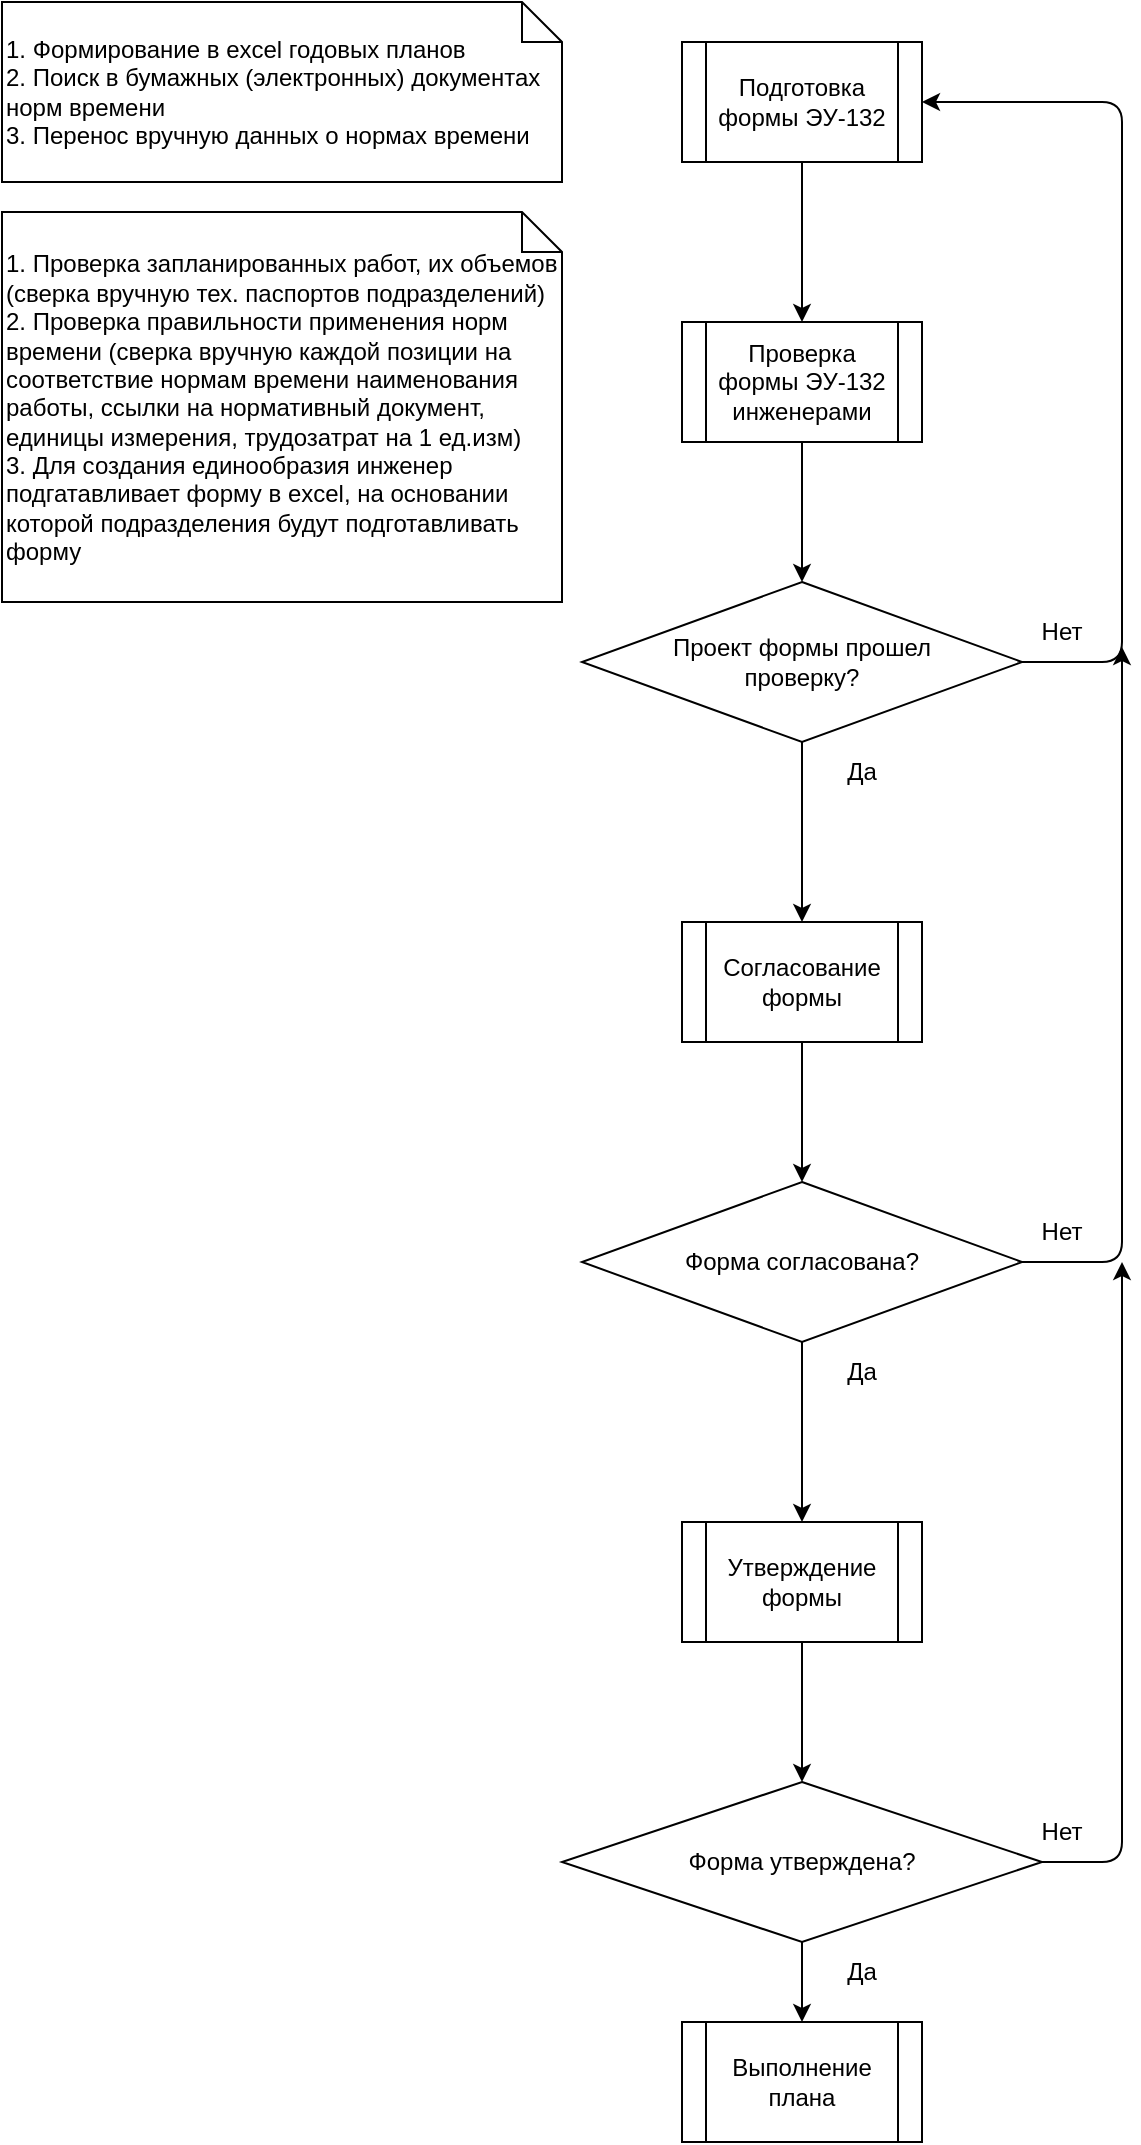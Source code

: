 <mxfile>
    <diagram id="kKVvmjdLcsjqlg-NHzX9" name="Page-1">
        <mxGraphModel dx="1203" dy="613" grid="1" gridSize="10" guides="1" tooltips="1" connect="1" arrows="1" fold="1" page="1" pageScale="1" pageWidth="850" pageHeight="1100" math="0" shadow="0">
            <root>
                <mxCell id="0"/>
                <mxCell id="1" parent="0"/>
                <mxCell id="7" value="" style="edgeStyle=none;html=1;" edge="1" parent="1" source="2" target="6">
                    <mxGeometry relative="1" as="geometry"/>
                </mxCell>
                <mxCell id="2" value="Подготовка формы ЭУ-132" style="shape=process;whiteSpace=wrap;html=1;backgroundOutline=1;" vertex="1" parent="1">
                    <mxGeometry x="380" y="40" width="120" height="60" as="geometry"/>
                </mxCell>
                <mxCell id="9" value="" style="edgeStyle=none;html=1;" edge="1" parent="1" source="6" target="8">
                    <mxGeometry relative="1" as="geometry"/>
                </mxCell>
                <mxCell id="6" value="Проверка формы ЭУ-132 инженерами" style="shape=process;whiteSpace=wrap;html=1;backgroundOutline=1;" vertex="1" parent="1">
                    <mxGeometry x="380" y="180" width="120" height="60" as="geometry"/>
                </mxCell>
                <mxCell id="10" style="edgeStyle=none;html=1;exitX=1;exitY=0.5;exitDx=0;exitDy=0;entryX=1;entryY=0.5;entryDx=0;entryDy=0;" edge="1" parent="1" source="8" target="2">
                    <mxGeometry relative="1" as="geometry">
                        <Array as="points">
                            <mxPoint x="600" y="350"/>
                            <mxPoint x="600" y="70"/>
                        </Array>
                    </mxGeometry>
                </mxCell>
                <mxCell id="12" value="" style="edgeStyle=none;html=1;" edge="1" parent="1" source="8" target="11">
                    <mxGeometry relative="1" as="geometry"/>
                </mxCell>
                <mxCell id="8" value="Проект формы прошел&lt;br&gt;проверку?" style="rhombus;whiteSpace=wrap;html=1;" vertex="1" parent="1">
                    <mxGeometry x="330" y="310" width="220" height="80" as="geometry"/>
                </mxCell>
                <mxCell id="18" style="edgeStyle=none;html=1;exitX=0.5;exitY=1;exitDx=0;exitDy=0;entryX=0.5;entryY=0;entryDx=0;entryDy=0;" edge="1" parent="1" source="11" target="14">
                    <mxGeometry relative="1" as="geometry"/>
                </mxCell>
                <mxCell id="11" value="Согласование формы" style="shape=process;whiteSpace=wrap;html=1;backgroundOutline=1;" vertex="1" parent="1">
                    <mxGeometry x="380" y="480" width="120" height="60" as="geometry"/>
                </mxCell>
                <mxCell id="19" style="edgeStyle=none;html=1;exitX=1;exitY=0.5;exitDx=0;exitDy=0;entryX=1;entryY=0.75;entryDx=0;entryDy=0;" edge="1" parent="1" source="14" target="15">
                    <mxGeometry relative="1" as="geometry">
                        <Array as="points">
                            <mxPoint x="600" y="650"/>
                        </Array>
                    </mxGeometry>
                </mxCell>
                <mxCell id="23" value="" style="edgeStyle=none;html=1;" edge="1" parent="1" source="14" target="22">
                    <mxGeometry relative="1" as="geometry"/>
                </mxCell>
                <mxCell id="14" value="Форма согласована?" style="rhombus;whiteSpace=wrap;html=1;" vertex="1" parent="1">
                    <mxGeometry x="330" y="610" width="220" height="80" as="geometry"/>
                </mxCell>
                <mxCell id="15" value="Нет" style="text;html=1;strokeColor=none;fillColor=none;align=center;verticalAlign=middle;whiteSpace=wrap;rounded=0;" vertex="1" parent="1">
                    <mxGeometry x="540" y="320" width="60" height="30" as="geometry"/>
                </mxCell>
                <mxCell id="16" value="Да" style="text;html=1;strokeColor=none;fillColor=none;align=center;verticalAlign=middle;whiteSpace=wrap;rounded=0;" vertex="1" parent="1">
                    <mxGeometry x="440" y="390" width="60" height="30" as="geometry"/>
                </mxCell>
                <mxCell id="20" value="Нет" style="text;html=1;strokeColor=none;fillColor=none;align=center;verticalAlign=middle;whiteSpace=wrap;rounded=0;" vertex="1" parent="1">
                    <mxGeometry x="540" y="620" width="60" height="30" as="geometry"/>
                </mxCell>
                <mxCell id="21" value="Да" style="text;html=1;strokeColor=none;fillColor=none;align=center;verticalAlign=middle;whiteSpace=wrap;rounded=0;" vertex="1" parent="1">
                    <mxGeometry x="440" y="690" width="60" height="30" as="geometry"/>
                </mxCell>
                <mxCell id="29" value="" style="edgeStyle=none;html=1;" edge="1" parent="1" source="22" target="28">
                    <mxGeometry relative="1" as="geometry"/>
                </mxCell>
                <mxCell id="22" value="Утверждение формы" style="shape=process;whiteSpace=wrap;html=1;backgroundOutline=1;" vertex="1" parent="1">
                    <mxGeometry x="380" y="780" width="120" height="60" as="geometry"/>
                </mxCell>
                <mxCell id="26" value="1. Формирование в excel годовых планов&lt;br&gt;2. Поиск в бумажных (электронных) документах норм времени&lt;br&gt;3. Перенос вручную данных о нормах времени" style="shape=note;size=20;whiteSpace=wrap;html=1;align=left;" vertex="1" parent="1">
                    <mxGeometry x="40" y="20" width="280" height="90" as="geometry"/>
                </mxCell>
                <mxCell id="27" value="1. Проверка запланированных работ, их объемов (сверка вручную тех. паспортов подразделений)&lt;br&gt;2. Проверка правильности применения норм времени (сверка вручную каждой позиции на соответствие нормам времени наименования работы, ссылки на нормативный документ, единицы измерения, трудозатрат на 1 ед.изм)&lt;br&gt;3. Для создания единообразия инженер подгатавливает форму в excel, на основании которой подразделения будут подготавливать форму" style="shape=note;size=20;whiteSpace=wrap;html=1;align=left;" vertex="1" parent="1">
                    <mxGeometry x="40" y="125" width="280" height="195" as="geometry"/>
                </mxCell>
                <mxCell id="30" style="edgeStyle=none;html=1;exitX=1;exitY=0.5;exitDx=0;exitDy=0;entryX=1;entryY=1;entryDx=0;entryDy=0;" edge="1" parent="1" source="28" target="20">
                    <mxGeometry relative="1" as="geometry">
                        <Array as="points">
                            <mxPoint x="600" y="950"/>
                        </Array>
                    </mxGeometry>
                </mxCell>
                <mxCell id="38" value="" style="edgeStyle=none;html=1;" edge="1" parent="1" source="28" target="37">
                    <mxGeometry relative="1" as="geometry"/>
                </mxCell>
                <mxCell id="28" value="Форма утверждена?" style="rhombus;whiteSpace=wrap;html=1;" vertex="1" parent="1">
                    <mxGeometry x="320" y="910" width="240" height="80" as="geometry"/>
                </mxCell>
                <mxCell id="31" value="Нет" style="text;html=1;strokeColor=none;fillColor=none;align=center;verticalAlign=middle;whiteSpace=wrap;rounded=0;" vertex="1" parent="1">
                    <mxGeometry x="540" y="920" width="60" height="30" as="geometry"/>
                </mxCell>
                <mxCell id="32" value="Да" style="text;html=1;strokeColor=none;fillColor=none;align=center;verticalAlign=middle;whiteSpace=wrap;rounded=0;" vertex="1" parent="1">
                    <mxGeometry x="440" y="990" width="60" height="30" as="geometry"/>
                </mxCell>
                <mxCell id="37" value="Выполнение плана" style="shape=process;whiteSpace=wrap;html=1;backgroundOutline=1;" vertex="1" parent="1">
                    <mxGeometry x="380" y="1030" width="120" height="60" as="geometry"/>
                </mxCell>
            </root>
        </mxGraphModel>
    </diagram>
</mxfile>